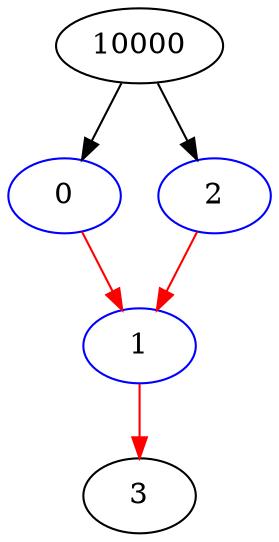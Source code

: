 digraph {
  0 [label="0", color=blue];
  10000 -> 0 [label="", color=black];
  2 [label="2", color=blue];
  10000 -> 2 [label="", color=black];
  10000 [label="10000", color=black];
  1 [label="1", color=blue];
  0 -> 1 [label="", color=red];
  2 -> 1 [label="", color=red];
  3 [label="3", color=black];
  1 -> 3 [label="", color=red];
}
